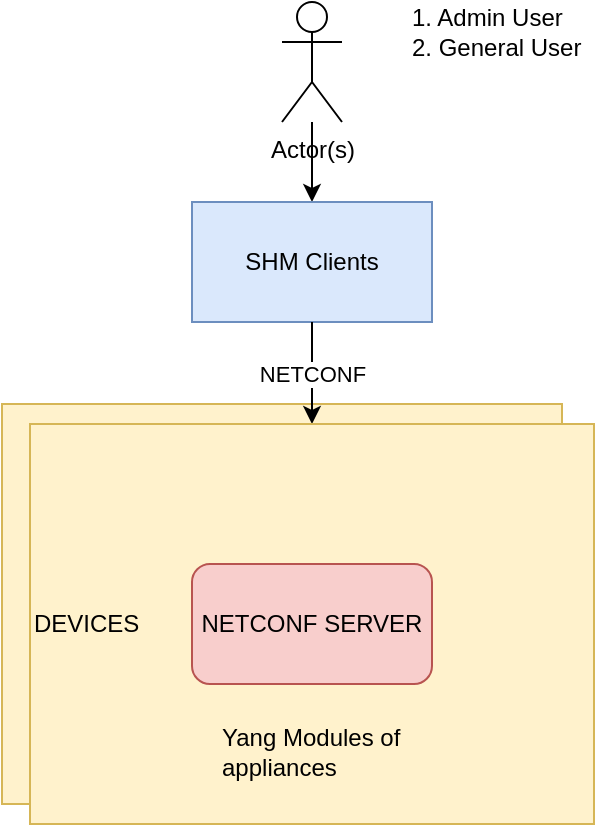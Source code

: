 <mxfile version="20.8.10" type="device" pages="4"><diagram name="Logical" id="Y6P68_KUf9xqU57yL63i"><mxGraphModel dx="1050" dy="580" grid="1" gridSize="10" guides="1" tooltips="1" connect="1" arrows="1" fold="1" page="1" pageScale="1" pageWidth="850" pageHeight="1100" math="0" shadow="0"><root><mxCell id="0"/><mxCell id="1" parent="0"/><mxCell id="VWLeYDZKUaFJ8XeA6j47-9" value="" style="rounded=0;whiteSpace=wrap;html=1;align=left;fillColor=#fff2cc;strokeColor=#d6b656;" vertex="1" parent="1"><mxGeometry x="270" y="231" width="280" height="200" as="geometry"/></mxCell><mxCell id="VWLeYDZKUaFJ8XeA6j47-3" value="" style="edgeStyle=orthogonalEdgeStyle;rounded=0;orthogonalLoop=1;jettySize=auto;html=1;" edge="1" parent="1" source="VWLeYDZKUaFJ8XeA6j47-1" target="VWLeYDZKUaFJ8XeA6j47-2"><mxGeometry relative="1" as="geometry"/></mxCell><mxCell id="VWLeYDZKUaFJ8XeA6j47-1" value="Actor(s)" style="shape=umlActor;verticalLabelPosition=bottom;verticalAlign=top;html=1;outlineConnect=0;" vertex="1" parent="1"><mxGeometry x="410" y="30" width="30" height="60" as="geometry"/></mxCell><mxCell id="VWLeYDZKUaFJ8XeA6j47-2" value="SHM Clients" style="rounded=0;whiteSpace=wrap;html=1;fillColor=#dae8fc;strokeColor=#6c8ebf;" vertex="1" parent="1"><mxGeometry x="365" y="130" width="120" height="60" as="geometry"/></mxCell><mxCell id="VWLeYDZKUaFJ8XeA6j47-7" value="NETCONF" style="edgeStyle=orthogonalEdgeStyle;rounded=0;orthogonalLoop=1;jettySize=auto;html=1;" edge="1" parent="1" source="VWLeYDZKUaFJ8XeA6j47-2" target="VWLeYDZKUaFJ8XeA6j47-6"><mxGeometry relative="1" as="geometry"><mxPoint x="425" y="280" as="sourcePoint"/></mxGeometry></mxCell><mxCell id="VWLeYDZKUaFJ8XeA6j47-6" value="DEVICES" style="rounded=0;whiteSpace=wrap;html=1;align=left;fillColor=#fff2cc;strokeColor=#d6b656;" vertex="1" parent="1"><mxGeometry x="284" y="241" width="282" height="200" as="geometry"/></mxCell><mxCell id="VWLeYDZKUaFJ8XeA6j47-8" value="NETCONF SERVER" style="rounded=1;whiteSpace=wrap;html=1;fillColor=#f8cecc;strokeColor=#b85450;" vertex="1" parent="1"><mxGeometry x="365" y="311" width="120" height="60" as="geometry"/></mxCell><mxCell id="VWLeYDZKUaFJ8XeA6j47-10" value="Yang Modules of appliances" style="text;html=1;strokeColor=none;fillColor=none;align=left;verticalAlign=middle;whiteSpace=wrap;rounded=0;" vertex="1" parent="1"><mxGeometry x="378" y="390" width="95" height="30" as="geometry"/></mxCell><mxCell id="VWLeYDZKUaFJ8XeA6j47-11" value="1. Admin User&lt;br&gt;2. General User" style="text;html=1;strokeColor=none;fillColor=none;align=left;verticalAlign=middle;whiteSpace=wrap;rounded=0;" vertex="1" parent="1"><mxGeometry x="473" y="30" width="97" height="30" as="geometry"/></mxCell></root></mxGraphModel></diagram><diagram id="msYp9vJ7w_zMub6NHmqx" name="UC1"><mxGraphModel dx="1050" dy="580" grid="1" gridSize="10" guides="1" tooltips="1" connect="1" arrows="1" fold="1" page="1" pageScale="1" pageWidth="850" pageHeight="1100" math="0" shadow="0"><root><mxCell id="0"/><mxCell id="1" parent="0"/><mxCell id="UKQLOtzunWG9L-1lsOge-12" style="edgeStyle=orthogonalEdgeStyle;rounded=0;orthogonalLoop=1;jettySize=auto;html=1;exitX=0.5;exitY=1;exitDx=0;exitDy=0;exitPerimeter=0;entryX=0.5;entryY=0;entryDx=0;entryDy=0;" edge="1" parent="1" source="UKQLOtzunWG9L-1lsOge-1" target="UKQLOtzunWG9L-1lsOge-11"><mxGeometry relative="1" as="geometry"/></mxCell><mxCell id="UKQLOtzunWG9L-1lsOge-1" value="BEGIN" style="strokeWidth=2;html=1;shape=mxgraph.flowchart.start_2;whiteSpace=wrap;rotation=0;fillColor=#f8cecc;strokeColor=#b85450;" vertex="1" parent="1"><mxGeometry x="360" y="10" width="70" height="60" as="geometry"/></mxCell><mxCell id="UKQLOtzunWG9L-1lsOge-6" value="" style="edgeStyle=orthogonalEdgeStyle;rounded=0;orthogonalLoop=1;jettySize=auto;html=1;" edge="1" parent="1" source="UKQLOtzunWG9L-1lsOge-2" target="UKQLOtzunWG9L-1lsOge-5"><mxGeometry relative="1" as="geometry"/></mxCell><mxCell id="UKQLOtzunWG9L-1lsOge-7" value="NETCONF Capable" style="edgeLabel;html=1;align=center;verticalAlign=middle;resizable=0;points=[];" vertex="1" connectable="0" parent="UKQLOtzunWG9L-1lsOge-6"><mxGeometry x="-0.31" relative="1" as="geometry"><mxPoint as="offset"/></mxGeometry></mxCell><mxCell id="UKQLOtzunWG9L-1lsOge-10" style="edgeStyle=orthogonalEdgeStyle;rounded=0;orthogonalLoop=1;jettySize=auto;html=1;entryX=0;entryY=0.5;entryDx=0;entryDy=0;" edge="1" parent="1" source="UKQLOtzunWG9L-1lsOge-2" target="UKQLOtzunWG9L-1lsOge-8"><mxGeometry relative="1" as="geometry"><mxPoint x="490" y="261" as="targetPoint"/></mxGeometry></mxCell><mxCell id="UKQLOtzunWG9L-1lsOge-19" value="NOT CAPABLE" style="edgeLabel;html=1;align=center;verticalAlign=middle;resizable=0;points=[];" vertex="1" connectable="0" parent="UKQLOtzunWG9L-1lsOge-10"><mxGeometry relative="1" as="geometry"><mxPoint as="offset"/></mxGeometry></mxCell><mxCell id="UKQLOtzunWG9L-1lsOge-2" value="Check Appliances Capabilities" style="rhombus;whiteSpace=wrap;html=1;strokeWidth=2;fillColor=#e1d5e7;strokeColor=#9673a6;" vertex="1" parent="1"><mxGeometry x="335" y="176" width="120" height="110" as="geometry"/></mxCell><mxCell id="UKQLOtzunWG9L-1lsOge-14" style="edgeStyle=orthogonalEdgeStyle;rounded=0;orthogonalLoop=1;jettySize=auto;html=1;exitX=0.5;exitY=1;exitDx=0;exitDy=0;entryX=0.5;entryY=0;entryDx=0;entryDy=0;entryPerimeter=0;" edge="1" parent="1" source="UKQLOtzunWG9L-1lsOge-5" target="UKQLOtzunWG9L-1lsOge-16"><mxGeometry relative="1" as="geometry"><mxPoint x="395" y="400" as="targetPoint"/></mxGeometry></mxCell><mxCell id="UKQLOtzunWG9L-1lsOge-5" value="Onboard Appliance in SHM" style="whiteSpace=wrap;html=1;strokeWidth=2;fillColor=#dae8fc;strokeColor=#6c8ebf;" vertex="1" parent="1"><mxGeometry x="335" y="320" width="120" height="60" as="geometry"/></mxCell><mxCell id="ZixOentKwng46onjO378-2" style="edgeStyle=orthogonalEdgeStyle;rounded=0;orthogonalLoop=1;jettySize=auto;html=1;exitX=0.5;exitY=1;exitDx=0;exitDy=0;entryX=0.5;entryY=0;entryDx=0;entryDy=0;" edge="1" parent="1" source="UKQLOtzunWG9L-1lsOge-8" target="ZixOentKwng46onjO378-1"><mxGeometry relative="1" as="geometry"/></mxCell><mxCell id="UKQLOtzunWG9L-1lsOge-8" value="Enable Netconf Capablity" style="whiteSpace=wrap;html=1;strokeWidth=2;fillColor=#dae8fc;strokeColor=#6c8ebf;" vertex="1" parent="1"><mxGeometry x="560" y="211.5" width="120" height="39" as="geometry"/></mxCell><mxCell id="UKQLOtzunWG9L-1lsOge-9" value="" style="endArrow=classic;html=1;rounded=0;entryX=1;entryY=0.5;entryDx=0;entryDy=0;" edge="1" parent="1" target="UKQLOtzunWG9L-1lsOge-5"><mxGeometry width="50" height="50" relative="1" as="geometry"><mxPoint x="620" y="320" as="sourcePoint"/><mxPoint x="450" y="231" as="targetPoint"/><Array as="points"><mxPoint x="620" y="350"/></Array></mxGeometry></mxCell><mxCell id="UKQLOtzunWG9L-1lsOge-20" value="ENABLED" style="edgeLabel;html=1;align=center;verticalAlign=middle;resizable=0;points=[];" vertex="1" connectable="0" parent="UKQLOtzunWG9L-1lsOge-9"><mxGeometry relative="1" as="geometry"><mxPoint x="-22" as="offset"/></mxGeometry></mxCell><mxCell id="UKQLOtzunWG9L-1lsOge-13" style="edgeStyle=orthogonalEdgeStyle;rounded=0;orthogonalLoop=1;jettySize=auto;html=1;exitX=0.5;exitY=1;exitDx=0;exitDy=0;entryX=0.5;entryY=0;entryDx=0;entryDy=0;" edge="1" parent="1" source="UKQLOtzunWG9L-1lsOge-11" target="UKQLOtzunWG9L-1lsOge-2"><mxGeometry relative="1" as="geometry"/></mxCell><mxCell id="UKQLOtzunWG9L-1lsOge-11" value="Install SHM &amp;amp; onboard User" style="whiteSpace=wrap;html=1;strokeWidth=2;fillColor=#dae8fc;strokeColor=#6c8ebf;" vertex="1" parent="1"><mxGeometry x="335" y="90" width="120" height="60" as="geometry"/></mxCell><mxCell id="UKQLOtzunWG9L-1lsOge-17" style="edgeStyle=orthogonalEdgeStyle;rounded=0;orthogonalLoop=1;jettySize=auto;html=1;exitX=0.5;exitY=1;exitDx=0;exitDy=0;exitPerimeter=0;" edge="1" parent="1" source="UKQLOtzunWG9L-1lsOge-16" target="UKQLOtzunWG9L-1lsOge-18"><mxGeometry relative="1" as="geometry"><mxPoint x="395" y="540" as="targetPoint"/></mxGeometry></mxCell><mxCell id="UKQLOtzunWG9L-1lsOge-16" value="Verify Key Functionalities" style="strokeWidth=2;html=1;shape=mxgraph.flowchart.decision;whiteSpace=wrap;fillColor=#e1d5e7;strokeColor=#9673a6;" vertex="1" parent="1"><mxGeometry x="345" y="410" width="100" height="100" as="geometry"/></mxCell><mxCell id="UKQLOtzunWG9L-1lsOge-18" value="DONE" style="strokeWidth=2;html=1;shape=mxgraph.flowchart.terminator;whiteSpace=wrap;fillColor=#f8cecc;strokeColor=#b85450;" vertex="1" parent="1"><mxGeometry x="345" y="530" width="100" height="60" as="geometry"/></mxCell><mxCell id="ZixOentKwng46onjO378-1" value="Upload needed YANG modules" style="whiteSpace=wrap;html=1;strokeWidth=2;fillColor=#dae8fc;strokeColor=#6c8ebf;" vertex="1" parent="1"><mxGeometry x="560" y="280" width="120" height="40" as="geometry"/></mxCell></root></mxGraphModel></diagram><diagram id="9-_2eYH_HsjomPqxefNA" name="UC2"><mxGraphModel dx="1050" dy="580" grid="1" gridSize="10" guides="1" tooltips="1" connect="1" arrows="1" fold="1" page="1" pageScale="1" pageWidth="850" pageHeight="1100" math="0" shadow="0"><root><mxCell id="0"/><mxCell id="1" parent="0"/><mxCell id="9RZLDGHt7IJWNCVRktPr-1" value="User" style="shape=umlLifeline;participant=umlActor;perimeter=lifelinePerimeter;whiteSpace=wrap;html=1;container=1;collapsible=0;recursiveResize=0;verticalAlign=top;spacingTop=36;outlineConnect=0;fillColor=#d5e8d4;strokeColor=#82b366;" vertex="1" parent="1"><mxGeometry x="90" y="80" width="20" height="390" as="geometry"/></mxCell><mxCell id="9RZLDGHt7IJWNCVRktPr-35" value="Get appliance details" style="html=1;verticalAlign=bottom;endArrow=block;rounded=0;" edge="1" parent="9RZLDGHt7IJWNCVRktPr-1" target="9RZLDGHt7IJWNCVRktPr-2"><mxGeometry width="80" relative="1" as="geometry"><mxPoint x="10" y="190" as="sourcePoint"/><mxPoint x="90" y="190" as="targetPoint"/></mxGeometry></mxCell><mxCell id="9RZLDGHt7IJWNCVRktPr-2" value="SHM Client" style="shape=umlLifeline;perimeter=lifelinePerimeter;whiteSpace=wrap;html=1;container=1;collapsible=0;recursiveResize=0;outlineConnect=0;fillColor=#dae8fc;strokeColor=#6c8ebf;" vertex="1" parent="1"><mxGeometry x="200" y="80" width="100" height="390" as="geometry"/></mxCell><mxCell id="9RZLDGHt7IJWNCVRktPr-26" value="" style="html=1;points=[];perimeter=orthogonalPerimeter;" vertex="1" parent="9RZLDGHt7IJWNCVRktPr-2"><mxGeometry x="40" y="69" width="10" height="21" as="geometry"/></mxCell><mxCell id="9RZLDGHt7IJWNCVRktPr-42" value="" style="html=1;points=[];perimeter=orthogonalPerimeter;" vertex="1" parent="9RZLDGHt7IJWNCVRktPr-2"><mxGeometry x="40" y="280" width="10" height="20" as="geometry"/></mxCell><mxCell id="9RZLDGHt7IJWNCVRktPr-22" value="NETCONF Server" style="shape=umlLifeline;perimeter=lifelinePerimeter;whiteSpace=wrap;html=1;container=1;collapsible=0;recursiveResize=0;outlineConnect=0;fillColor=#f8cecc;strokeColor=#b85450;" vertex="1" parent="1"><mxGeometry x="375" y="80" width="100" height="390" as="geometry"/></mxCell><mxCell id="9RZLDGHt7IJWNCVRktPr-36" value="" style="html=1;points=[];perimeter=orthogonalPerimeter;" vertex="1" parent="9RZLDGHt7IJWNCVRktPr-22"><mxGeometry x="40" y="190" width="10" height="30" as="geometry"/></mxCell><mxCell id="9RZLDGHt7IJWNCVRktPr-27" value="login" style="html=1;verticalAlign=bottom;endArrow=block;entryX=0;entryY=0;rounded=0;" edge="1" target="9RZLDGHt7IJWNCVRktPr-26" parent="1" source="9RZLDGHt7IJWNCVRktPr-1"><mxGeometry relative="1" as="geometry"><mxPoint x="310" y="250" as="sourcePoint"/></mxGeometry></mxCell><mxCell id="9RZLDGHt7IJWNCVRktPr-29" value="return" style="html=1;verticalAlign=bottom;endArrow=open;dashed=1;endSize=8;rounded=0;" edge="1" parent="1"><mxGeometry relative="1" as="geometry"><mxPoint x="240" y="170" as="sourcePoint"/><mxPoint x="99.5" y="169.5" as="targetPoint"/></mxGeometry></mxCell><mxCell id="9RZLDGHt7IJWNCVRktPr-30" value="" style="html=1;points=[];perimeter=orthogonalPerimeter;" vertex="1" parent="1"><mxGeometry x="416" y="176" width="10" height="21" as="geometry"/></mxCell><mxCell id="9RZLDGHt7IJWNCVRktPr-31" value="hello" style="html=1;verticalAlign=bottom;endArrow=block;entryX=0;entryY=0;rounded=0;" edge="1" parent="1"><mxGeometry relative="1" as="geometry"><mxPoint x="249.5" y="178" as="sourcePoint"/><mxPoint x="416" y="178" as="targetPoint"/></mxGeometry></mxCell><mxCell id="9RZLDGHt7IJWNCVRktPr-32" value="capabilities" style="html=1;verticalAlign=bottom;endArrow=open;dashed=1;endSize=8;rounded=0;exitX=0.04;exitY=0.895;exitDx=0;exitDy=0;exitPerimeter=0;" edge="1" parent="1" source="9RZLDGHt7IJWNCVRktPr-30"><mxGeometry relative="1" as="geometry"><mxPoint x="396" y="197" as="sourcePoint"/><mxPoint x="249.5" y="197" as="targetPoint"/></mxGeometry></mxCell><mxCell id="9RZLDGHt7IJWNCVRktPr-34" value="Display Appliances" style="edgeStyle=orthogonalEdgeStyle;html=1;align=left;spacingLeft=2;endArrow=block;rounded=0;entryX=1;entryY=0;" edge="1" parent="1"><mxGeometry relative="1" as="geometry"><mxPoint x="249" y="218" as="sourcePoint"/><Array as="points"><mxPoint x="279" y="218"/></Array><mxPoint x="254" y="238" as="targetPoint"/></mxGeometry></mxCell><mxCell id="9RZLDGHt7IJWNCVRktPr-37" value="get-config" style="html=1;verticalAlign=bottom;endArrow=block;entryX=0;entryY=0;rounded=0;" edge="1" target="9RZLDGHt7IJWNCVRktPr-36" parent="1" source="9RZLDGHt7IJWNCVRktPr-2"><mxGeometry relative="1" as="geometry"><mxPoint x="255" y="280" as="sourcePoint"/></mxGeometry></mxCell><mxCell id="9RZLDGHt7IJWNCVRktPr-38" value="details" style="html=1;verticalAlign=bottom;endArrow=open;dashed=1;endSize=8;exitX=0;exitY=0.95;rounded=0;" edge="1" source="9RZLDGHt7IJWNCVRktPr-36" parent="1" target="9RZLDGHt7IJWNCVRktPr-2"><mxGeometry relative="1" as="geometry"><mxPoint x="255" y="356" as="targetPoint"/></mxGeometry></mxCell><mxCell id="9RZLDGHt7IJWNCVRktPr-39" value="Display Details" style="edgeStyle=orthogonalEdgeStyle;html=1;align=left;spacingLeft=2;endArrow=block;rounded=0;entryX=1;entryY=0;" edge="1" parent="1"><mxGeometry relative="1" as="geometry"><mxPoint x="251" y="321" as="sourcePoint"/><Array as="points"><mxPoint x="276" y="320"/></Array><mxPoint x="251" y="340" as="targetPoint"/></mxGeometry></mxCell><mxCell id="9RZLDGHt7IJWNCVRktPr-43" value="re-config" style="html=1;verticalAlign=bottom;endArrow=block;entryX=0;entryY=0;rounded=0;" edge="1" target="9RZLDGHt7IJWNCVRktPr-42" parent="1" source="9RZLDGHt7IJWNCVRktPr-1"><mxGeometry relative="1" as="geometry"><mxPoint x="170" y="400" as="sourcePoint"/></mxGeometry></mxCell><mxCell id="9RZLDGHt7IJWNCVRktPr-44" value="return" style="html=1;verticalAlign=bottom;endArrow=open;dashed=1;endSize=8;exitX=0;exitY=0.95;rounded=0;" edge="1" source="9RZLDGHt7IJWNCVRktPr-42" parent="1" target="9RZLDGHt7IJWNCVRktPr-1"><mxGeometry relative="1" as="geometry"><mxPoint x="170" y="476" as="targetPoint"/></mxGeometry></mxCell><mxCell id="9RZLDGHt7IJWNCVRktPr-45" value="" style="html=1;points=[];perimeter=orthogonalPerimeter;" vertex="1" parent="1"><mxGeometry x="416" y="360" width="10" height="20" as="geometry"/></mxCell><mxCell id="9RZLDGHt7IJWNCVRktPr-46" value="edit-config" style="html=1;verticalAlign=bottom;endArrow=block;entryX=0;entryY=0;rounded=0;" edge="1" parent="1" target="9RZLDGHt7IJWNCVRktPr-45"><mxGeometry relative="1" as="geometry"><mxPoint x="250.5" y="360" as="sourcePoint"/></mxGeometry></mxCell><mxCell id="9RZLDGHt7IJWNCVRktPr-47" value="reply" style="html=1;verticalAlign=bottom;endArrow=open;dashed=1;endSize=8;exitX=0;exitY=0.95;rounded=0;" edge="1" parent="1" source="9RZLDGHt7IJWNCVRktPr-45"><mxGeometry relative="1" as="geometry"><mxPoint x="249.5" y="379" as="targetPoint"/></mxGeometry></mxCell><mxCell id="9RZLDGHt7IJWNCVRktPr-48" value="" style="html=1;points=[];perimeter=orthogonalPerimeter;" vertex="1" parent="1"><mxGeometry x="240" y="403" width="10" height="20" as="geometry"/></mxCell><mxCell id="9RZLDGHt7IJWNCVRktPr-49" value="action" style="html=1;verticalAlign=bottom;endArrow=block;entryX=0;entryY=0;rounded=0;" edge="1" parent="1" target="9RZLDGHt7IJWNCVRktPr-48"><mxGeometry relative="1" as="geometry"><mxPoint x="99.5" y="403" as="sourcePoint"/></mxGeometry></mxCell><mxCell id="9RZLDGHt7IJWNCVRktPr-50" value="return" style="html=1;verticalAlign=bottom;endArrow=open;dashed=1;endSize=8;exitX=0;exitY=0.95;rounded=0;" edge="1" parent="1" source="9RZLDGHt7IJWNCVRktPr-48"><mxGeometry relative="1" as="geometry"><mxPoint x="99.5" y="422" as="targetPoint"/></mxGeometry></mxCell><mxCell id="9RZLDGHt7IJWNCVRktPr-51" value="" style="html=1;points=[];perimeter=orthogonalPerimeter;" vertex="1" parent="1"><mxGeometry x="416" y="403" width="10" height="20" as="geometry"/></mxCell><mxCell id="9RZLDGHt7IJWNCVRktPr-52" value="rpc" style="html=1;verticalAlign=bottom;endArrow=block;entryX=0;entryY=0;rounded=0;" edge="1" parent="1" target="9RZLDGHt7IJWNCVRktPr-51"><mxGeometry relative="1" as="geometry"><mxPoint x="250.5" y="403" as="sourcePoint"/></mxGeometry></mxCell><mxCell id="9RZLDGHt7IJWNCVRktPr-53" value="rpc-reply" style="html=1;verticalAlign=bottom;endArrow=open;dashed=1;endSize=8;exitX=0;exitY=0.95;rounded=0;" edge="1" parent="1" source="9RZLDGHt7IJWNCVRktPr-51"><mxGeometry relative="1" as="geometry"><mxPoint x="249.5" y="422" as="targetPoint"/></mxGeometry></mxCell><mxCell id="9RZLDGHt7IJWNCVRktPr-57" value="" style="html=1;points=[];perimeter=orthogonalPerimeter;" vertex="1" parent="1"><mxGeometry x="239" y="446" width="10" height="21" as="geometry"/></mxCell><mxCell id="9RZLDGHt7IJWNCVRktPr-58" value="logout" style="html=1;verticalAlign=bottom;endArrow=block;entryX=0;entryY=0;rounded=0;" edge="1" parent="1" target="9RZLDGHt7IJWNCVRktPr-57"><mxGeometry relative="1" as="geometry"><mxPoint x="98.5" y="446" as="sourcePoint"/></mxGeometry></mxCell><mxCell id="9RZLDGHt7IJWNCVRktPr-59" value="return" style="html=1;verticalAlign=bottom;endArrow=open;dashed=1;endSize=8;rounded=0;" edge="1" parent="1"><mxGeometry relative="1" as="geometry"><mxPoint x="239" y="467" as="sourcePoint"/><mxPoint x="98.5" y="466.5" as="targetPoint"/></mxGeometry></mxCell></root></mxGraphModel></diagram><diagram id="-2cXeiniP3LFj02s7jxt" name="UC3"><mxGraphModel dx="1050" dy="580" grid="1" gridSize="10" guides="1" tooltips="1" connect="1" arrows="1" fold="1" page="1" pageScale="1" pageWidth="850" pageHeight="1100" math="0" shadow="0"><root><mxCell id="0"/><mxCell id="1" parent="0"/><mxCell id="TmRngFJ0h4iYoIu7mj3P-1" value="User" style="shape=umlLifeline;participant=umlActor;perimeter=lifelinePerimeter;whiteSpace=wrap;html=1;container=1;collapsible=0;recursiveResize=0;verticalAlign=top;spacingTop=36;outlineConnect=0;fillColor=#d5e8d4;strokeColor=#82b366;" vertex="1" parent="1"><mxGeometry x="90" y="80" width="20" height="320" as="geometry"/></mxCell><mxCell id="TmRngFJ0h4iYoIu7mj3P-2" value="Get appliance details" style="html=1;verticalAlign=bottom;endArrow=block;rounded=0;" edge="1" parent="TmRngFJ0h4iYoIu7mj3P-1" target="TmRngFJ0h4iYoIu7mj3P-3"><mxGeometry width="80" relative="1" as="geometry"><mxPoint x="10" y="190" as="sourcePoint"/><mxPoint x="90" y="190" as="targetPoint"/></mxGeometry></mxCell><mxCell id="TmRngFJ0h4iYoIu7mj3P-3" value="SHM Client" style="shape=umlLifeline;perimeter=lifelinePerimeter;whiteSpace=wrap;html=1;container=1;collapsible=0;recursiveResize=0;outlineConnect=0;fillColor=#dae8fc;strokeColor=#6c8ebf;" vertex="1" parent="1"><mxGeometry x="200" y="80" width="100" height="320" as="geometry"/></mxCell><mxCell id="TmRngFJ0h4iYoIu7mj3P-4" value="" style="html=1;points=[];perimeter=orthogonalPerimeter;" vertex="1" parent="TmRngFJ0h4iYoIu7mj3P-3"><mxGeometry x="40" y="69" width="10" height="21" as="geometry"/></mxCell><mxCell id="TmRngFJ0h4iYoIu7mj3P-6" value="NETCONF Server" style="shape=umlLifeline;perimeter=lifelinePerimeter;whiteSpace=wrap;html=1;container=1;collapsible=0;recursiveResize=0;outlineConnect=0;fillColor=#f8cecc;strokeColor=#b85450;" vertex="1" parent="1"><mxGeometry x="375" y="80" width="100" height="320" as="geometry"/></mxCell><mxCell id="TmRngFJ0h4iYoIu7mj3P-7" value="" style="html=1;points=[];perimeter=orthogonalPerimeter;" vertex="1" parent="TmRngFJ0h4iYoIu7mj3P-6"><mxGeometry x="40" y="190" width="10" height="30" as="geometry"/></mxCell><mxCell id="TmRngFJ0h4iYoIu7mj3P-8" value="login" style="html=1;verticalAlign=bottom;endArrow=block;entryX=0;entryY=0;rounded=0;" edge="1" parent="1" source="TmRngFJ0h4iYoIu7mj3P-1" target="TmRngFJ0h4iYoIu7mj3P-4"><mxGeometry relative="1" as="geometry"><mxPoint x="310" y="250" as="sourcePoint"/></mxGeometry></mxCell><mxCell id="TmRngFJ0h4iYoIu7mj3P-9" value="return" style="html=1;verticalAlign=bottom;endArrow=open;dashed=1;endSize=8;rounded=0;" edge="1" parent="1"><mxGeometry relative="1" as="geometry"><mxPoint x="240" y="170" as="sourcePoint"/><mxPoint x="99.5" y="169.5" as="targetPoint"/></mxGeometry></mxCell><mxCell id="TmRngFJ0h4iYoIu7mj3P-10" value="" style="html=1;points=[];perimeter=orthogonalPerimeter;" vertex="1" parent="1"><mxGeometry x="416" y="176" width="10" height="21" as="geometry"/></mxCell><mxCell id="TmRngFJ0h4iYoIu7mj3P-11" value="hello" style="html=1;verticalAlign=bottom;endArrow=block;entryX=0;entryY=0;rounded=0;" edge="1" parent="1"><mxGeometry relative="1" as="geometry"><mxPoint x="249.5" y="178" as="sourcePoint"/><mxPoint x="416" y="178" as="targetPoint"/></mxGeometry></mxCell><mxCell id="TmRngFJ0h4iYoIu7mj3P-12" value="capabilities" style="html=1;verticalAlign=bottom;endArrow=open;dashed=1;endSize=8;rounded=0;exitX=0.04;exitY=0.895;exitDx=0;exitDy=0;exitPerimeter=0;" edge="1" parent="1" source="TmRngFJ0h4iYoIu7mj3P-10"><mxGeometry relative="1" as="geometry"><mxPoint x="396" y="197" as="sourcePoint"/><mxPoint x="249.5" y="197" as="targetPoint"/></mxGeometry></mxCell><mxCell id="TmRngFJ0h4iYoIu7mj3P-13" value="Display Appliances" style="edgeStyle=orthogonalEdgeStyle;html=1;align=left;spacingLeft=2;endArrow=block;rounded=0;entryX=1;entryY=0;" edge="1" parent="1"><mxGeometry relative="1" as="geometry"><mxPoint x="249" y="218" as="sourcePoint"/><Array as="points"><mxPoint x="279" y="218"/></Array><mxPoint x="254" y="238" as="targetPoint"/></mxGeometry></mxCell><mxCell id="TmRngFJ0h4iYoIu7mj3P-14" value="get-config" style="html=1;verticalAlign=bottom;endArrow=block;entryX=0;entryY=0;rounded=0;" edge="1" parent="1" source="TmRngFJ0h4iYoIu7mj3P-3" target="TmRngFJ0h4iYoIu7mj3P-7"><mxGeometry relative="1" as="geometry"><mxPoint x="255" y="280" as="sourcePoint"/></mxGeometry></mxCell><mxCell id="TmRngFJ0h4iYoIu7mj3P-15" value="details" style="html=1;verticalAlign=bottom;endArrow=open;dashed=1;endSize=8;exitX=0;exitY=0.95;rounded=0;" edge="1" parent="1" source="TmRngFJ0h4iYoIu7mj3P-7" target="TmRngFJ0h4iYoIu7mj3P-3"><mxGeometry relative="1" as="geometry"><mxPoint x="255" y="356" as="targetPoint"/></mxGeometry></mxCell><mxCell id="TmRngFJ0h4iYoIu7mj3P-16" value="Display Details" style="edgeStyle=orthogonalEdgeStyle;html=1;align=left;spacingLeft=2;endArrow=block;rounded=0;entryX=1;entryY=0;" edge="1" parent="1"><mxGeometry relative="1" as="geometry"><mxPoint x="251" y="321" as="sourcePoint"/><Array as="points"><mxPoint x="276" y="320"/></Array><mxPoint x="251" y="340" as="targetPoint"/></mxGeometry></mxCell><mxCell id="TmRngFJ0h4iYoIu7mj3P-28" value="" style="html=1;points=[];perimeter=orthogonalPerimeter;" vertex="1" parent="1"><mxGeometry x="239" y="360" width="10" height="21" as="geometry"/></mxCell><mxCell id="TmRngFJ0h4iYoIu7mj3P-29" value="logout" style="html=1;verticalAlign=bottom;endArrow=block;entryX=0;entryY=0;rounded=0;" edge="1" parent="1" target="TmRngFJ0h4iYoIu7mj3P-28"><mxGeometry relative="1" as="geometry"><mxPoint x="98.5" y="360" as="sourcePoint"/></mxGeometry></mxCell><mxCell id="TmRngFJ0h4iYoIu7mj3P-30" value="return" style="html=1;verticalAlign=bottom;endArrow=open;dashed=1;endSize=8;rounded=0;" edge="1" parent="1"><mxGeometry relative="1" as="geometry"><mxPoint x="239" y="381" as="sourcePoint"/><mxPoint x="98.5" y="380.5" as="targetPoint"/></mxGeometry></mxCell><mxCell id="TmRngFJ0h4iYoIu7mj3P-32" value="Repeat" style="strokeWidth=2;html=1;shape=mxgraph.flowchart.annotation_1;align=left;pointerEvents=1;" vertex="1" parent="1"><mxGeometry x="70" y="270" width="30" height="80" as="geometry"/></mxCell></root></mxGraphModel></diagram></mxfile>